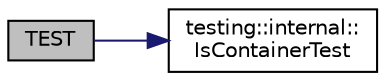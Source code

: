 digraph "TEST"
{
  edge [fontname="Helvetica",fontsize="10",labelfontname="Helvetica",labelfontsize="10"];
  node [fontname="Helvetica",fontsize="10",shape=record];
  rankdir="LR";
  Node473 [label="TEST",height=0.2,width=0.4,color="black", fillcolor="grey75", style="filled", fontcolor="black"];
  Node473 -> Node474 [color="midnightblue",fontsize="10",style="solid",fontname="Helvetica"];
  Node474 [label="testing::internal::\lIsContainerTest",height=0.2,width=0.4,color="black", fillcolor="white", style="filled",URL="$d0/da7/namespacetesting_1_1internal.html#acb6ea1086293c1d6636e3c67941351fb"];
}
